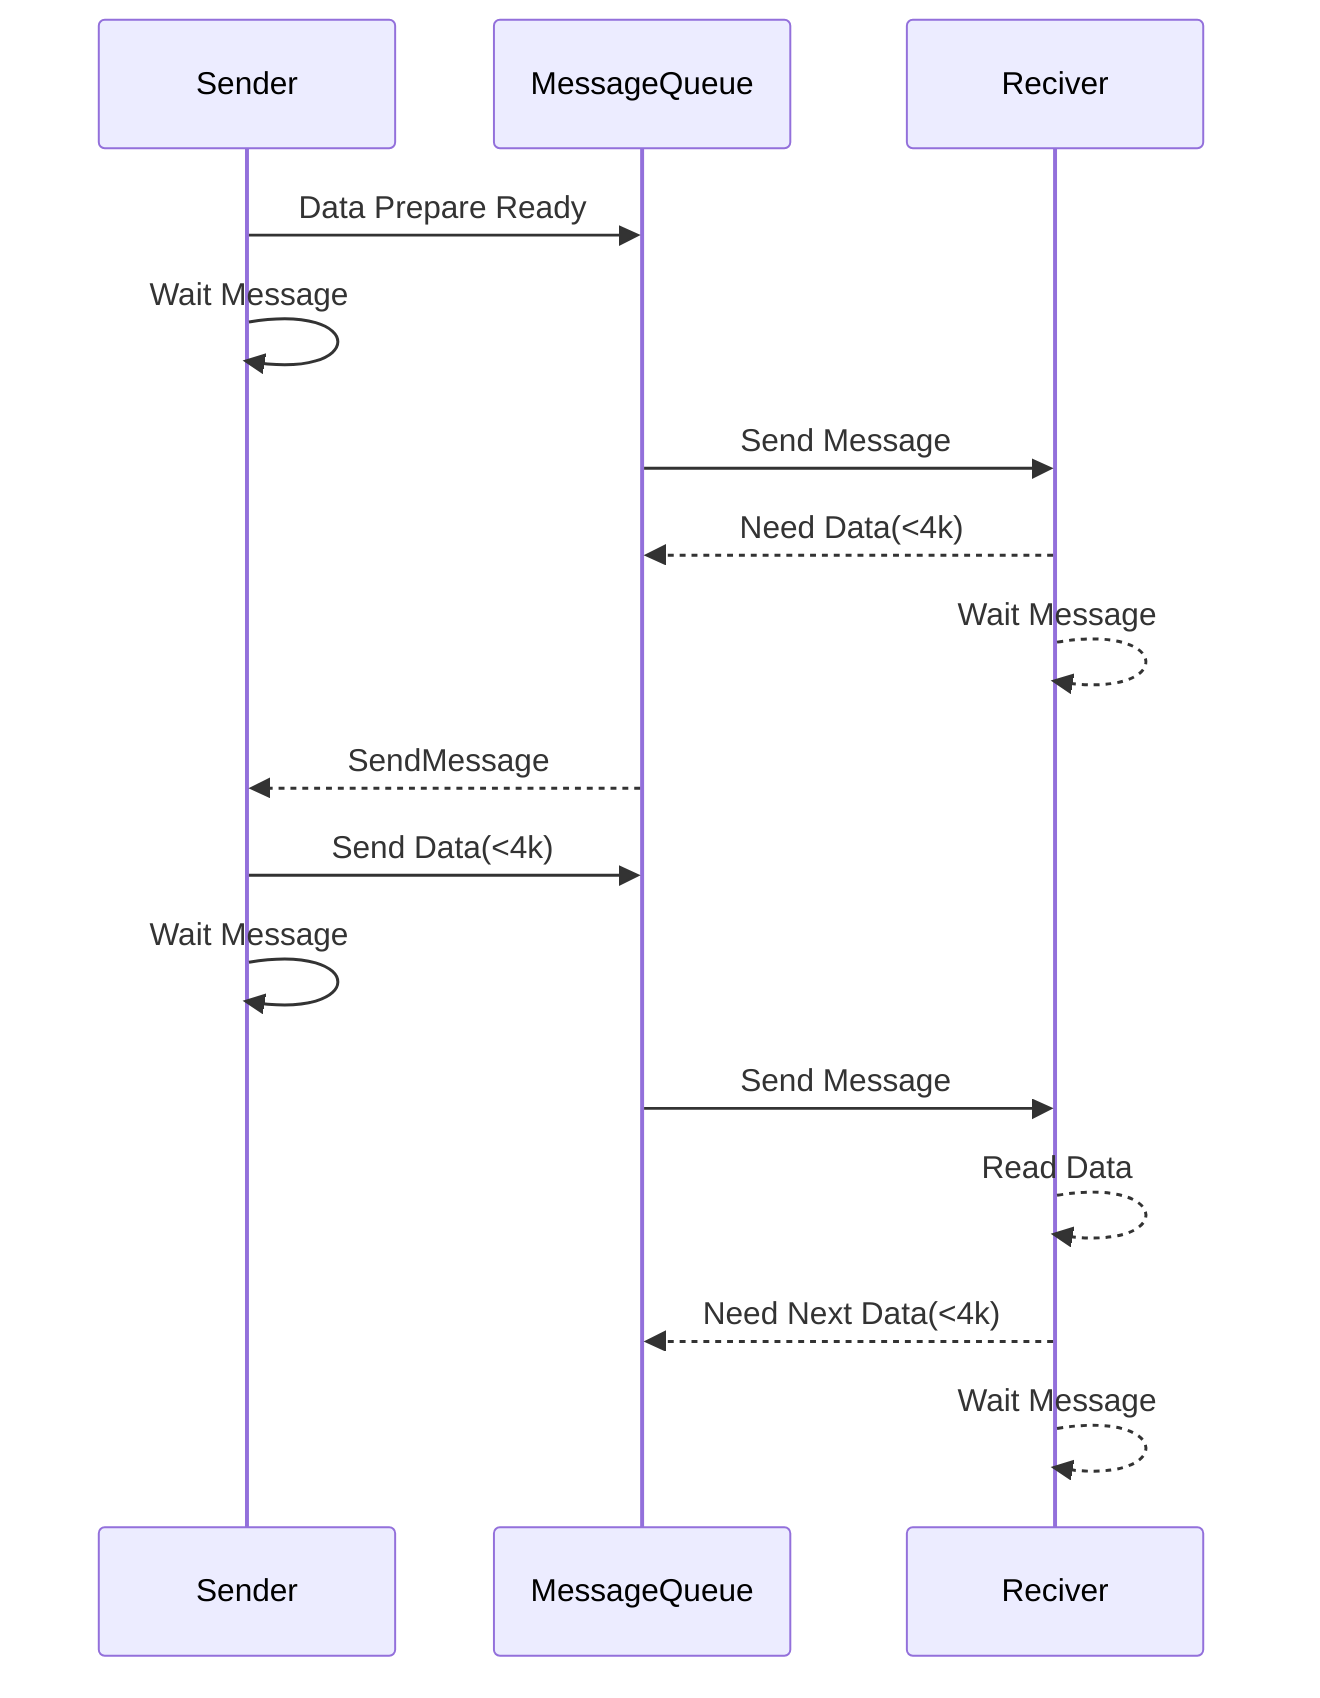 sequenceDiagram
    Sender->>MessageQueue: Data Prepare Ready
    Sender->>Sender: Wait Message
    MessageQueue->>Reciver: Send Message
    Reciver-->>MessageQueue: Need Data(<4k)
    Reciver-->>Reciver: Wait Message
    MessageQueue-->>Sender: SendMessage
    Sender->>MessageQueue: Send Data(<4k)
    Sender->>Sender: Wait Message
    MessageQueue->>Reciver: Send Message
    Reciver-->>Reciver: Read Data
    Reciver-->>MessageQueue: Need Next Data(<4k)
    Reciver-->>Reciver: Wait Message